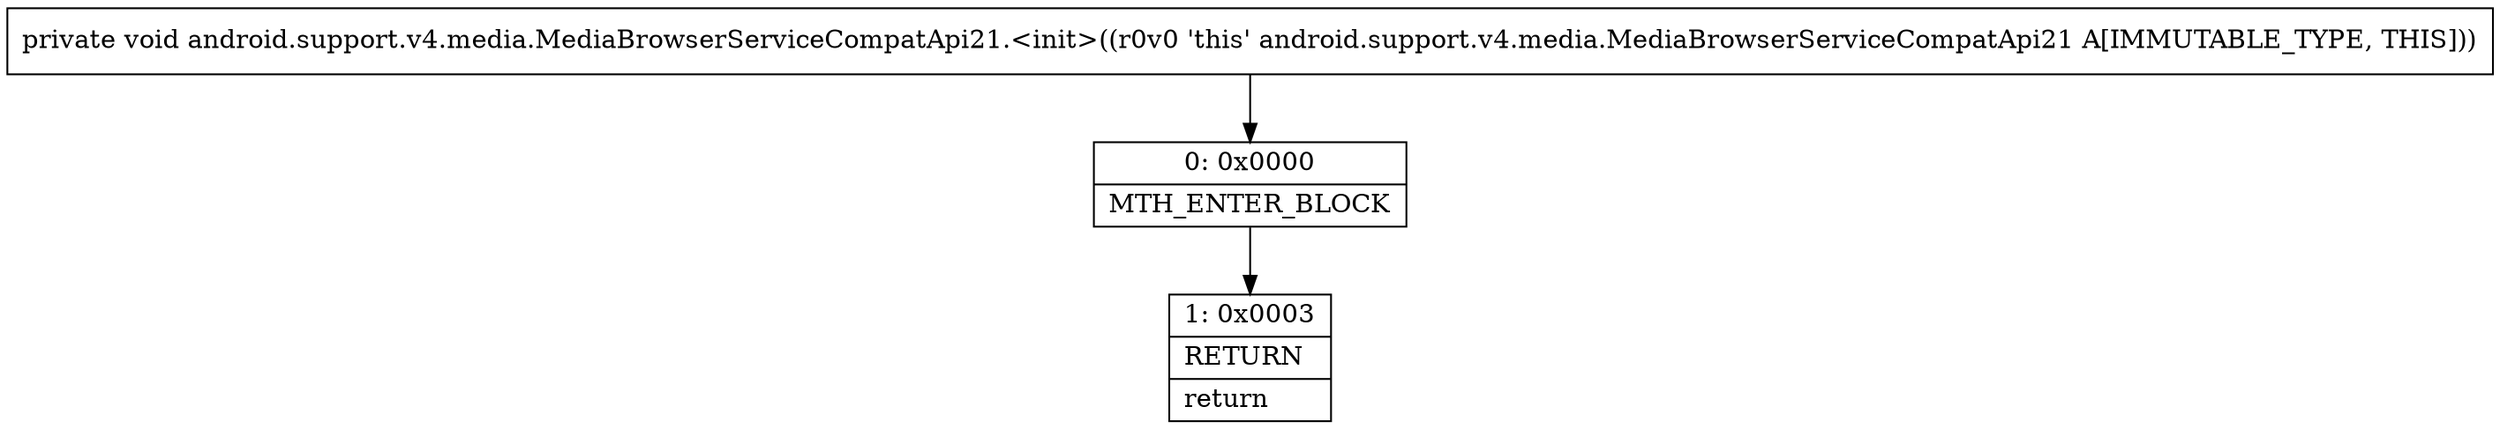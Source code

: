 digraph "CFG forandroid.support.v4.media.MediaBrowserServiceCompatApi21.\<init\>()V" {
Node_0 [shape=record,label="{0\:\ 0x0000|MTH_ENTER_BLOCK\l}"];
Node_1 [shape=record,label="{1\:\ 0x0003|RETURN\l|return\l}"];
MethodNode[shape=record,label="{private void android.support.v4.media.MediaBrowserServiceCompatApi21.\<init\>((r0v0 'this' android.support.v4.media.MediaBrowserServiceCompatApi21 A[IMMUTABLE_TYPE, THIS])) }"];
MethodNode -> Node_0;
Node_0 -> Node_1;
}

